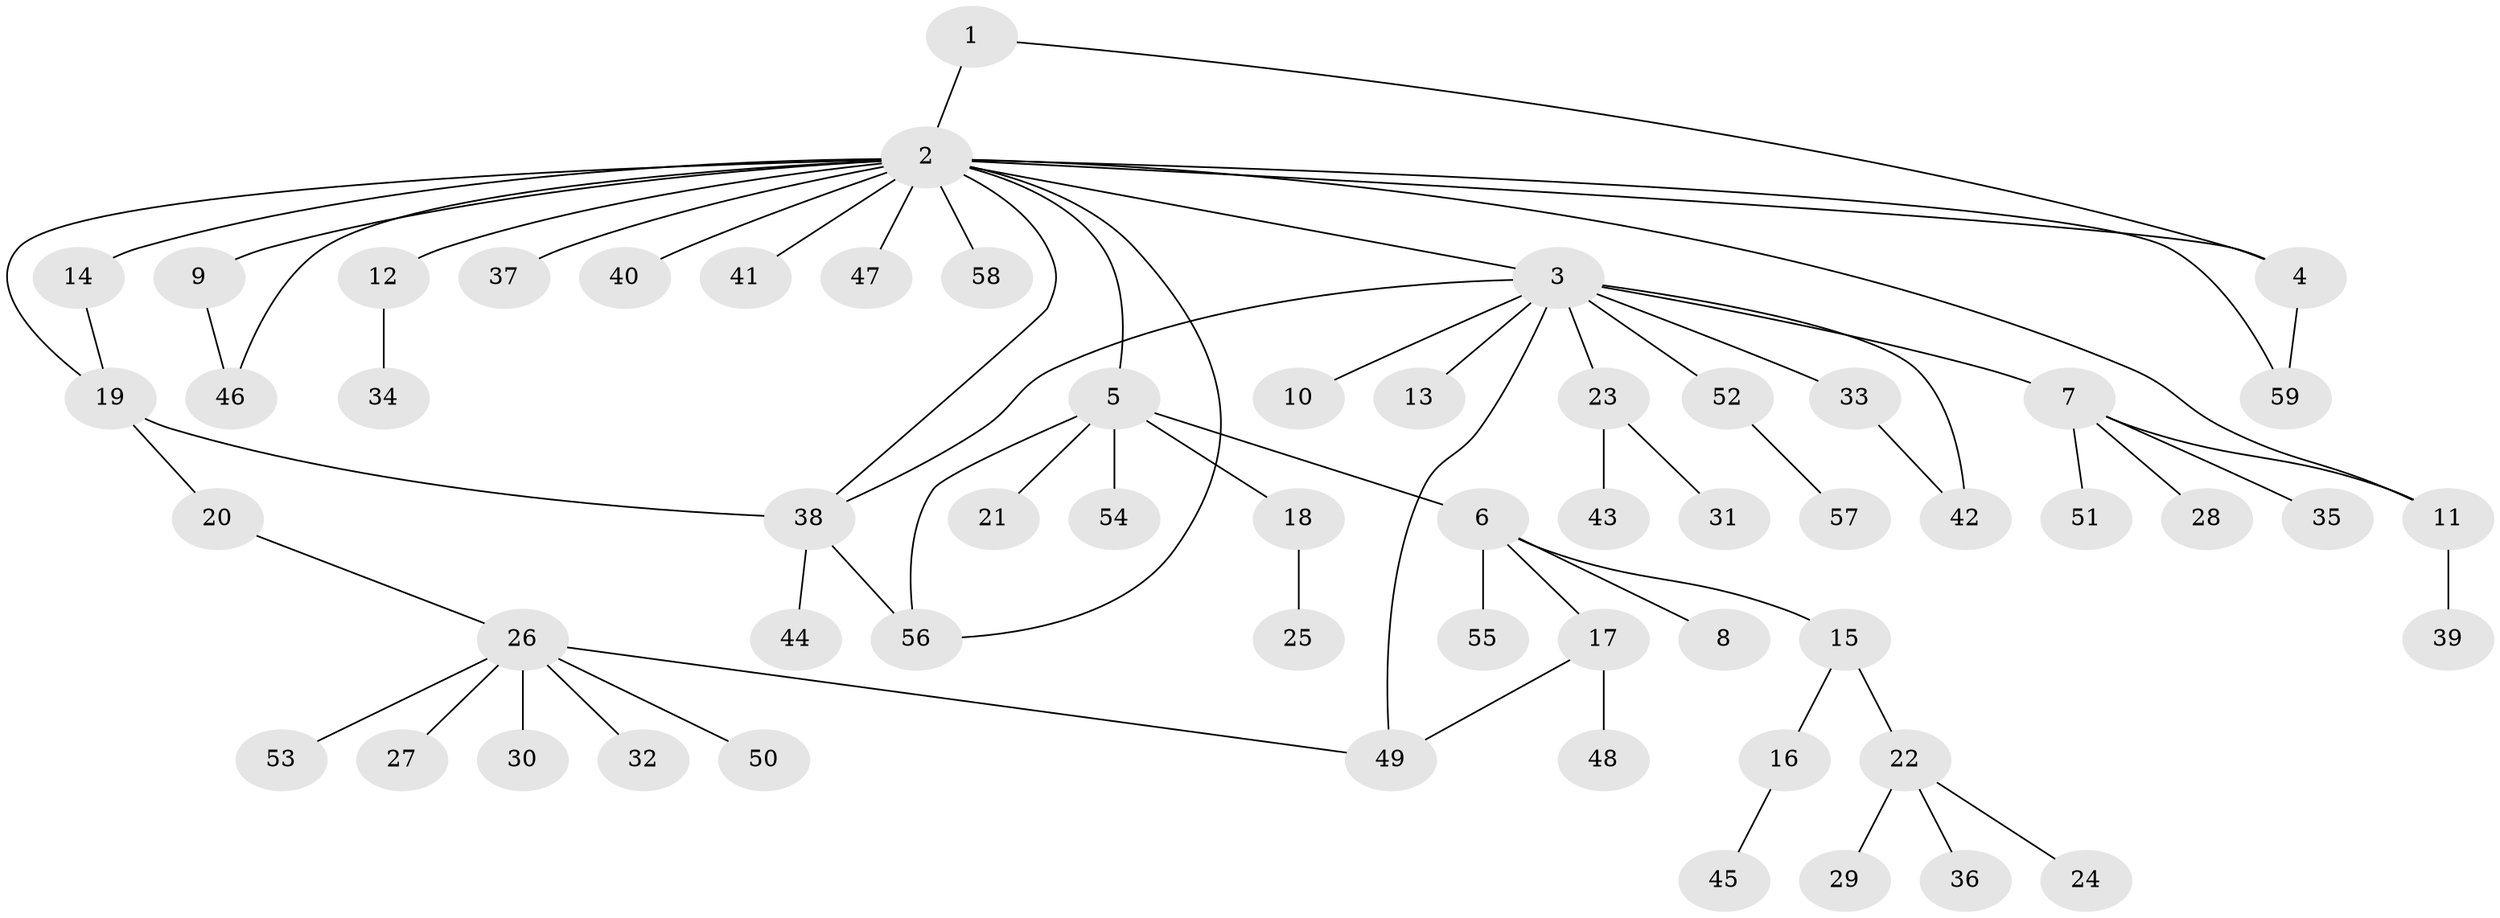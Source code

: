 // Generated by graph-tools (version 1.1) at 2025/26/03/09/25 03:26:05]
// undirected, 59 vertices, 70 edges
graph export_dot {
graph [start="1"]
  node [color=gray90,style=filled];
  1;
  2;
  3;
  4;
  5;
  6;
  7;
  8;
  9;
  10;
  11;
  12;
  13;
  14;
  15;
  16;
  17;
  18;
  19;
  20;
  21;
  22;
  23;
  24;
  25;
  26;
  27;
  28;
  29;
  30;
  31;
  32;
  33;
  34;
  35;
  36;
  37;
  38;
  39;
  40;
  41;
  42;
  43;
  44;
  45;
  46;
  47;
  48;
  49;
  50;
  51;
  52;
  53;
  54;
  55;
  56;
  57;
  58;
  59;
  1 -- 2;
  1 -- 4;
  2 -- 3;
  2 -- 4;
  2 -- 5;
  2 -- 9;
  2 -- 11;
  2 -- 12;
  2 -- 14;
  2 -- 19;
  2 -- 37;
  2 -- 38;
  2 -- 40;
  2 -- 41;
  2 -- 46;
  2 -- 47;
  2 -- 56;
  2 -- 58;
  2 -- 59;
  3 -- 7;
  3 -- 10;
  3 -- 13;
  3 -- 23;
  3 -- 33;
  3 -- 38;
  3 -- 42;
  3 -- 49;
  3 -- 52;
  4 -- 59;
  5 -- 6;
  5 -- 18;
  5 -- 21;
  5 -- 54;
  5 -- 56;
  6 -- 8;
  6 -- 15;
  6 -- 17;
  6 -- 55;
  7 -- 11;
  7 -- 28;
  7 -- 35;
  7 -- 51;
  9 -- 46;
  11 -- 39;
  12 -- 34;
  14 -- 19;
  15 -- 16;
  15 -- 22;
  16 -- 45;
  17 -- 48;
  17 -- 49;
  18 -- 25;
  19 -- 20;
  19 -- 38;
  20 -- 26;
  22 -- 24;
  22 -- 29;
  22 -- 36;
  23 -- 31;
  23 -- 43;
  26 -- 27;
  26 -- 30;
  26 -- 32;
  26 -- 49;
  26 -- 50;
  26 -- 53;
  33 -- 42;
  38 -- 44;
  38 -- 56;
  52 -- 57;
}
